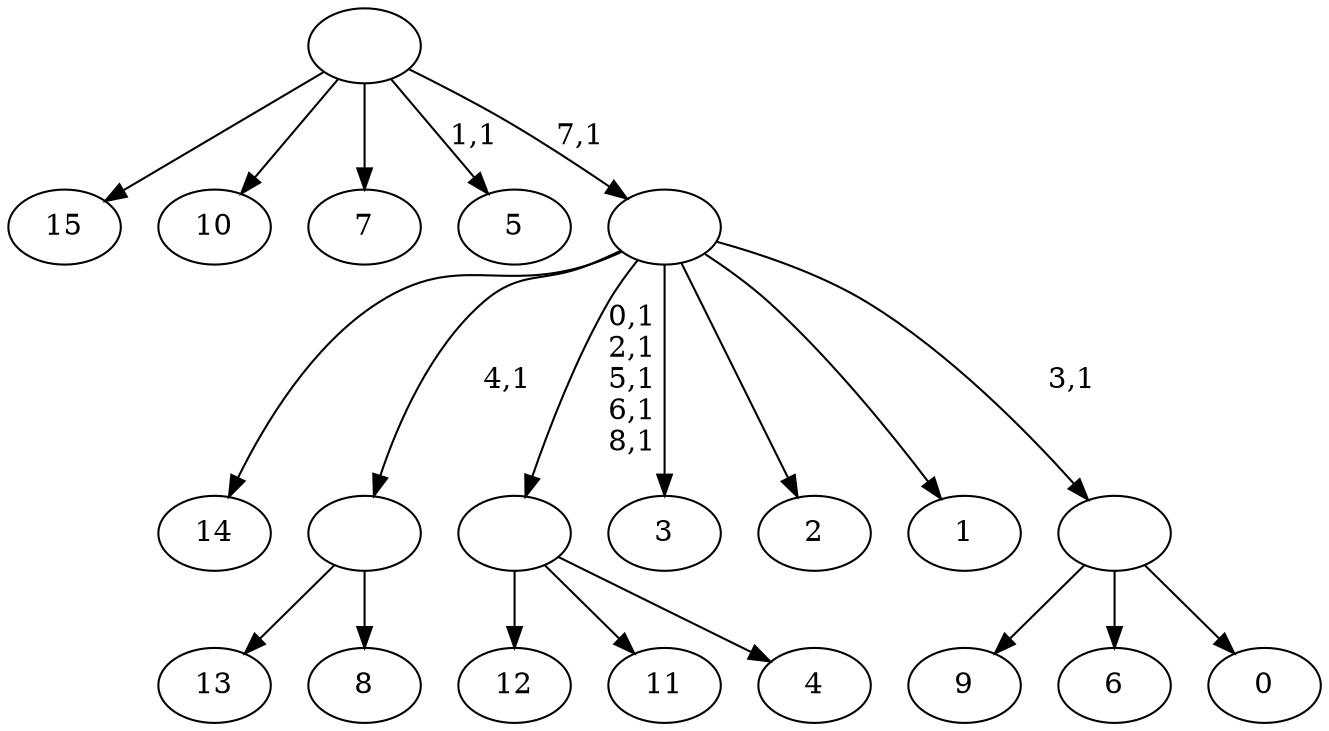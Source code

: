 digraph T {
	25 [label="15"]
	24 [label="14"]
	23 [label="13"]
	22 [label="12"]
	21 [label="11"]
	20 [label="10"]
	19 [label="9"]
	18 [label="8"]
	17 [label=""]
	16 [label="7"]
	15 [label="6"]
	14 [label="5"]
	12 [label="4"]
	11 [label=""]
	6 [label="3"]
	5 [label="2"]
	4 [label="1"]
	3 [label="0"]
	2 [label=""]
	1 [label=""]
	0 [label=""]
	17 -> 23 [label=""]
	17 -> 18 [label=""]
	11 -> 22 [label=""]
	11 -> 21 [label=""]
	11 -> 12 [label=""]
	2 -> 19 [label=""]
	2 -> 15 [label=""]
	2 -> 3 [label=""]
	1 -> 11 [label="0,1\n2,1\n5,1\n6,1\n8,1"]
	1 -> 24 [label=""]
	1 -> 17 [label="4,1"]
	1 -> 6 [label=""]
	1 -> 5 [label=""]
	1 -> 4 [label=""]
	1 -> 2 [label="3,1"]
	0 -> 14 [label="1,1"]
	0 -> 25 [label=""]
	0 -> 20 [label=""]
	0 -> 16 [label=""]
	0 -> 1 [label="7,1"]
}
